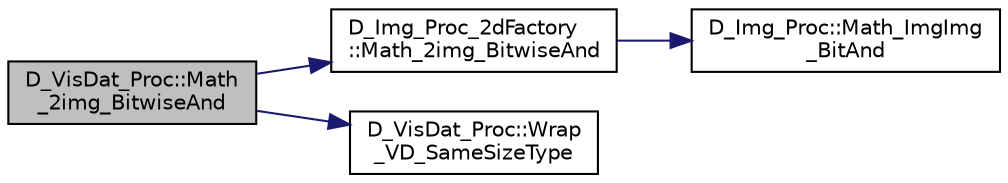 digraph "D_VisDat_Proc::Math_2img_BitwiseAnd"
{
 // LATEX_PDF_SIZE
  edge [fontname="Helvetica",fontsize="10",labelfontname="Helvetica",labelfontsize="10"];
  node [fontname="Helvetica",fontsize="10",shape=record];
  rankdir="LR";
  Node1 [label="D_VisDat_Proc::Math\l_2img_BitwiseAnd",height=0.2,width=0.4,color="black", fillcolor="grey75", style="filled", fontcolor="black",tooltip=" "];
  Node1 -> Node2 [color="midnightblue",fontsize="10",style="solid"];
  Node2 [label="D_Img_Proc_2dFactory\l::Math_2img_BitwiseAnd",height=0.2,width=0.4,color="black", fillcolor="white", style="filled",URL="$class_d___img___proc__2d_factory.html#a3d1370ed0ffcc175ed904fd8f6d9671d",tooltip=" "];
  Node2 -> Node3 [color="midnightblue",fontsize="10",style="solid"];
  Node3 [label="D_Img_Proc::Math_ImgImg\l_BitAnd",height=0.2,width=0.4,color="black", fillcolor="white", style="filled",URL="$class_d___img___proc.html#afb039d52067ae951a400d1ae36666635",tooltip=" "];
  Node1 -> Node4 [color="midnightblue",fontsize="10",style="solid"];
  Node4 [label="D_VisDat_Proc::Wrap\l_VD_SameSizeType",height=0.2,width=0.4,color="black", fillcolor="white", style="filled",URL="$class_d___vis_dat___proc.html#a25807fb990dbe9c2a20fd1ce4ab6bf69",tooltip=" "];
}
